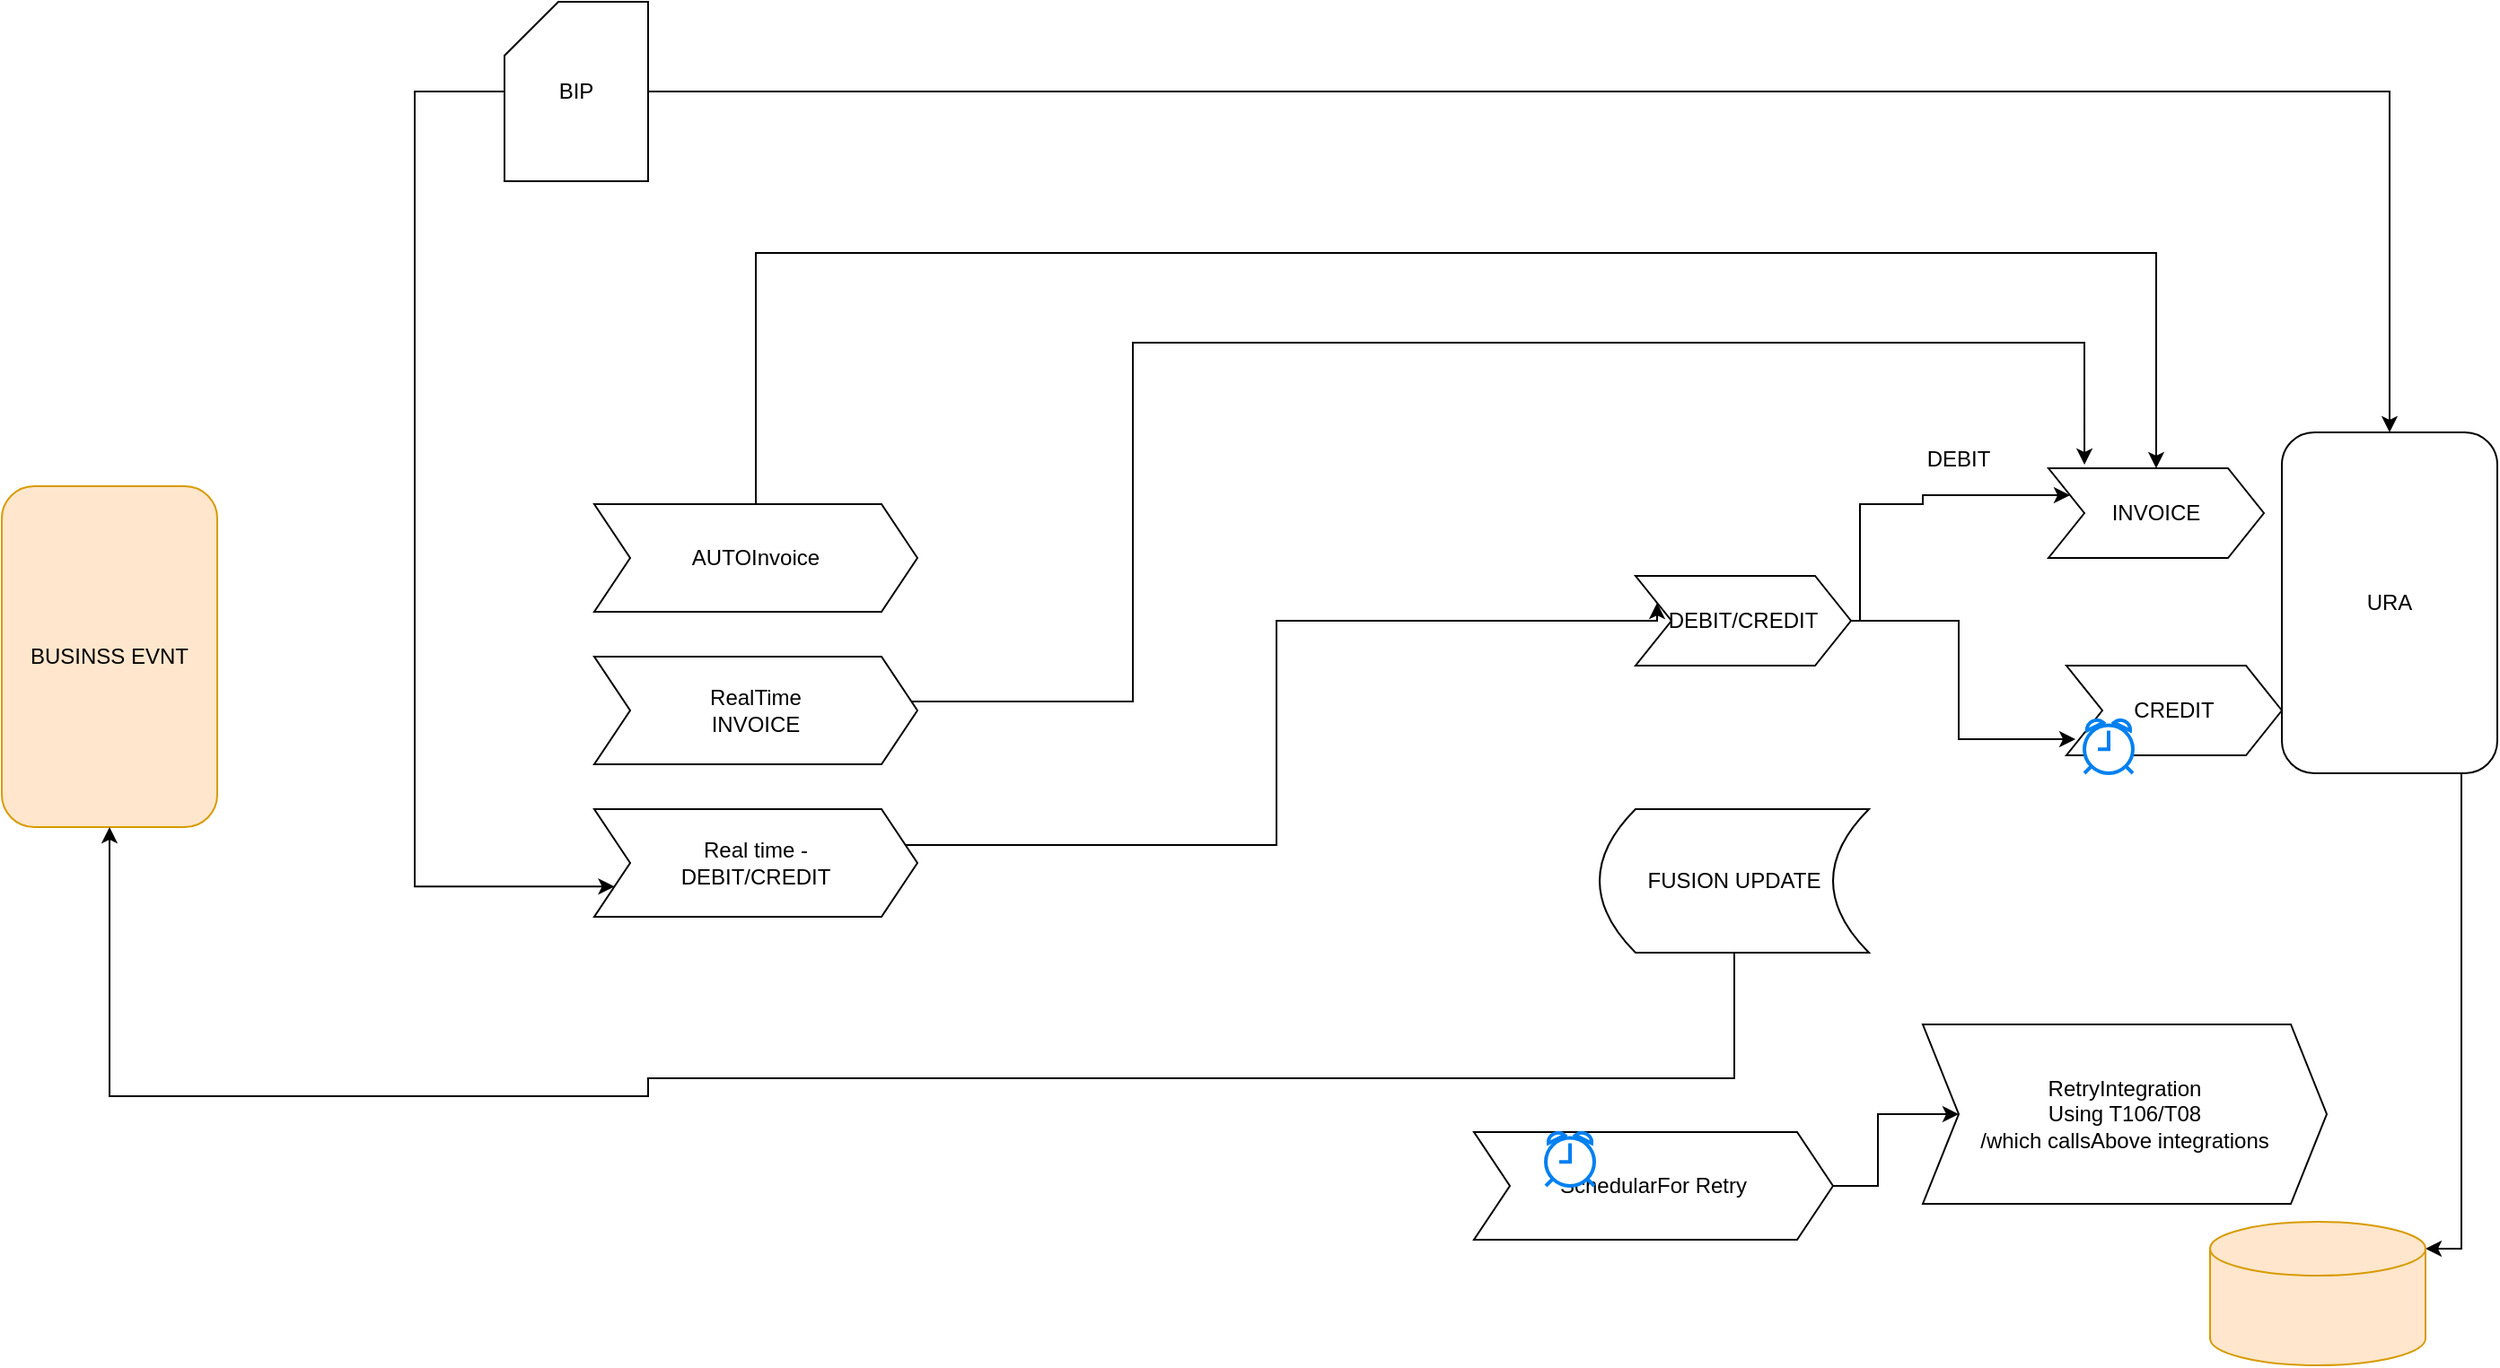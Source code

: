 <mxfile version="15.5.2" type="github">
  <diagram id="i8NB1QxHxisFIHtfq3lM" name="Page-1">
    <mxGraphModel dx="1800" dy="1523" grid="1" gridSize="10" guides="1" tooltips="1" connect="1" arrows="1" fold="1" page="1" pageScale="1" pageWidth="850" pageHeight="1100" math="0" shadow="0">
      <root>
        <mxCell id="0" />
        <mxCell id="1" parent="0" />
        <mxCell id="YZl-mbiduOqZtuCOP67Z-1" value="BUSINSS EVNT" style="rounded=1;whiteSpace=wrap;html=1;hachureGap=4;pointerEvents=0;fillColor=#ffe6cc;strokeColor=#d79b00;" parent="1" vertex="1">
          <mxGeometry x="-550" y="70" width="120" height="190" as="geometry" />
        </mxCell>
        <mxCell id="oLoPcaxFbw4eC5uNV59j-11" style="edgeStyle=orthogonalEdgeStyle;rounded=0;orthogonalLoop=1;jettySize=auto;html=1;entryX=1;entryY=0;entryDx=0;entryDy=15;entryPerimeter=0;" parent="1" source="YZl-mbiduOqZtuCOP67Z-2" target="YZl-mbiduOqZtuCOP67Z-3" edge="1">
          <mxGeometry relative="1" as="geometry">
            <Array as="points">
              <mxPoint x="820" y="495" />
            </Array>
          </mxGeometry>
        </mxCell>
        <mxCell id="YZl-mbiduOqZtuCOP67Z-2" value="URA " style="rounded=1;whiteSpace=wrap;html=1;hachureGap=4;pointerEvents=0;" parent="1" vertex="1">
          <mxGeometry x="720" y="40" width="120" height="190" as="geometry" />
        </mxCell>
        <mxCell id="YZl-mbiduOqZtuCOP67Z-3" value="" style="shape=cylinder3;whiteSpace=wrap;html=1;boundedLbl=1;backgroundOutline=1;size=15;hachureGap=4;pointerEvents=0;fillColor=#ffe6cc;strokeColor=#d79b00;" parent="1" vertex="1">
          <mxGeometry x="680" y="480" width="120" height="80" as="geometry" />
        </mxCell>
        <mxCell id="cp9Lhts_aaOxxvT8MvUV-3" style="edgeStyle=orthogonalEdgeStyle;rounded=0;orthogonalLoop=1;jettySize=auto;html=1;" parent="1" source="cp9Lhts_aaOxxvT8MvUV-1" target="YZl-mbiduOqZtuCOP67Z-2" edge="1">
          <mxGeometry relative="1" as="geometry" />
        </mxCell>
        <mxCell id="pP53KTpZ6C_6MqTX0sqI-4" style="edgeStyle=orthogonalEdgeStyle;rounded=0;orthogonalLoop=1;jettySize=auto;html=1;entryX=0;entryY=0.75;entryDx=0;entryDy=0;" edge="1" parent="1" source="cp9Lhts_aaOxxvT8MvUV-1" target="oLoPcaxFbw4eC5uNV59j-18">
          <mxGeometry relative="1" as="geometry">
            <mxPoint x="-230" y="100" as="targetPoint" />
            <Array as="points">
              <mxPoint x="-320" y="-150" />
              <mxPoint x="-320" y="293" />
            </Array>
          </mxGeometry>
        </mxCell>
        <mxCell id="cp9Lhts_aaOxxvT8MvUV-1" value="BIP" style="shape=card;whiteSpace=wrap;html=1;" parent="1" vertex="1">
          <mxGeometry x="-270" y="-200" width="80" height="100" as="geometry" />
        </mxCell>
        <mxCell id="oLoPcaxFbw4eC5uNV59j-1" value="INVOICE" style="shape=step;perimeter=stepPerimeter;whiteSpace=wrap;html=1;fixedSize=1;" parent="1" vertex="1">
          <mxGeometry x="590" y="60" width="120" height="50" as="geometry" />
        </mxCell>
        <mxCell id="oLoPcaxFbw4eC5uNV59j-6" style="edgeStyle=orthogonalEdgeStyle;rounded=0;orthogonalLoop=1;jettySize=auto;html=1;entryX=0;entryY=0.25;entryDx=0;entryDy=0;" parent="1" source="oLoPcaxFbw4eC5uNV59j-4" target="oLoPcaxFbw4eC5uNV59j-1" edge="1">
          <mxGeometry relative="1" as="geometry">
            <mxPoint x="590" y="40" as="targetPoint" />
            <Array as="points">
              <mxPoint x="485" y="80" />
              <mxPoint x="520" y="80" />
              <mxPoint x="520" y="75" />
            </Array>
          </mxGeometry>
        </mxCell>
        <mxCell id="oLoPcaxFbw4eC5uNV59j-8" style="edgeStyle=orthogonalEdgeStyle;rounded=0;orthogonalLoop=1;jettySize=auto;html=1;entryX=0.042;entryY=0.82;entryDx=0;entryDy=0;entryPerimeter=0;" parent="1" source="oLoPcaxFbw4eC5uNV59j-4" target="oLoPcaxFbw4eC5uNV59j-5" edge="1">
          <mxGeometry relative="1" as="geometry" />
        </mxCell>
        <mxCell id="oLoPcaxFbw4eC5uNV59j-4" value="DEBIT/CREDIT" style="shape=step;perimeter=stepPerimeter;whiteSpace=wrap;html=1;fixedSize=1;" parent="1" vertex="1">
          <mxGeometry x="360" y="120" width="120" height="50" as="geometry" />
        </mxCell>
        <mxCell id="oLoPcaxFbw4eC5uNV59j-5" value="CREDIT" style="shape=step;perimeter=stepPerimeter;whiteSpace=wrap;html=1;fixedSize=1;" parent="1" vertex="1">
          <mxGeometry x="600" y="170" width="120" height="50" as="geometry" />
        </mxCell>
        <mxCell id="oLoPcaxFbw4eC5uNV59j-7" value="DEBIT" style="text;html=1;strokeColor=none;fillColor=none;align=center;verticalAlign=middle;whiteSpace=wrap;rounded=0;" parent="1" vertex="1">
          <mxGeometry x="510" y="40" width="60" height="30" as="geometry" />
        </mxCell>
        <mxCell id="oLoPcaxFbw4eC5uNV59j-9" value="" style="html=1;verticalLabelPosition=bottom;align=center;labelBackgroundColor=#ffffff;verticalAlign=top;strokeWidth=2;strokeColor=#0080F0;shadow=0;dashed=0;shape=mxgraph.ios7.icons.alarm_clock;" parent="1" vertex="1">
          <mxGeometry x="610" y="200" width="27" height="30" as="geometry" />
        </mxCell>
        <mxCell id="oLoPcaxFbw4eC5uNV59j-14" value="" style="edgeStyle=orthogonalEdgeStyle;rounded=0;orthogonalLoop=1;jettySize=auto;html=1;" parent="1" source="oLoPcaxFbw4eC5uNV59j-10" target="oLoPcaxFbw4eC5uNV59j-13" edge="1">
          <mxGeometry relative="1" as="geometry" />
        </mxCell>
        <mxCell id="oLoPcaxFbw4eC5uNV59j-10" value="SchedularFor Retry" style="shape=step;perimeter=stepPerimeter;whiteSpace=wrap;html=1;fixedSize=1;" parent="1" vertex="1">
          <mxGeometry x="270" y="430" width="200" height="60" as="geometry" />
        </mxCell>
        <mxCell id="oLoPcaxFbw4eC5uNV59j-12" value="" style="html=1;verticalLabelPosition=bottom;align=center;labelBackgroundColor=#ffffff;verticalAlign=top;strokeWidth=2;strokeColor=#0080F0;shadow=0;dashed=0;shape=mxgraph.ios7.icons.alarm_clock;" parent="1" vertex="1">
          <mxGeometry x="310" y="430" width="27" height="30" as="geometry" />
        </mxCell>
        <mxCell id="oLoPcaxFbw4eC5uNV59j-13" value="&lt;div&gt;RetryIntegration &lt;br&gt;&lt;/div&gt;&lt;div&gt;Using T106/T08&lt;/div&gt;&lt;div&gt;/which callsAbove integrations &lt;/div&gt;" style="shape=step;perimeter=stepPerimeter;whiteSpace=wrap;html=1;fixedSize=1;" parent="1" vertex="1">
          <mxGeometry x="520" y="370" width="225" height="100" as="geometry" />
        </mxCell>
        <mxCell id="pP53KTpZ6C_6MqTX0sqI-1" style="edgeStyle=orthogonalEdgeStyle;rounded=0;orthogonalLoop=1;jettySize=auto;html=1;entryX=0.5;entryY=0;entryDx=0;entryDy=0;" edge="1" parent="1" source="oLoPcaxFbw4eC5uNV59j-16" target="oLoPcaxFbw4eC5uNV59j-1">
          <mxGeometry relative="1" as="geometry">
            <mxPoint x="670" y="-60" as="targetPoint" />
            <Array as="points">
              <mxPoint x="-130" y="-60" />
              <mxPoint x="650" y="-60" />
            </Array>
          </mxGeometry>
        </mxCell>
        <mxCell id="oLoPcaxFbw4eC5uNV59j-16" value="AUTOInvoice " style="shape=step;perimeter=stepPerimeter;whiteSpace=wrap;html=1;fixedSize=1;" parent="1" vertex="1">
          <mxGeometry x="-220" y="80" width="180" height="60" as="geometry" />
        </mxCell>
        <mxCell id="pP53KTpZ6C_6MqTX0sqI-2" style="edgeStyle=orthogonalEdgeStyle;rounded=0;orthogonalLoop=1;jettySize=auto;html=1;entryX=0.167;entryY=-0.04;entryDx=0;entryDy=0;entryPerimeter=0;" edge="1" parent="1" source="oLoPcaxFbw4eC5uNV59j-17" target="oLoPcaxFbw4eC5uNV59j-1">
          <mxGeometry relative="1" as="geometry">
            <mxPoint x="590" y="-20" as="targetPoint" />
            <Array as="points">
              <mxPoint x="80" y="190" />
              <mxPoint x="80" y="-10" />
              <mxPoint x="610" y="-10" />
            </Array>
          </mxGeometry>
        </mxCell>
        <mxCell id="oLoPcaxFbw4eC5uNV59j-17" value="&lt;div&gt;RealTime&lt;br&gt;&lt;/div&gt;&lt;div&gt;INVOICE&lt;/div&gt;" style="shape=step;perimeter=stepPerimeter;whiteSpace=wrap;html=1;fixedSize=1;" parent="1" vertex="1">
          <mxGeometry x="-220" y="165" width="180" height="60" as="geometry" />
        </mxCell>
        <mxCell id="pP53KTpZ6C_6MqTX0sqI-3" style="edgeStyle=orthogonalEdgeStyle;rounded=0;orthogonalLoop=1;jettySize=auto;html=1;entryX=0;entryY=0.25;entryDx=0;entryDy=0;" edge="1" parent="1" source="oLoPcaxFbw4eC5uNV59j-18" target="oLoPcaxFbw4eC5uNV59j-4">
          <mxGeometry relative="1" as="geometry">
            <Array as="points">
              <mxPoint x="160" y="270" />
              <mxPoint x="160" y="145" />
              <mxPoint x="372" y="145" />
            </Array>
          </mxGeometry>
        </mxCell>
        <mxCell id="oLoPcaxFbw4eC5uNV59j-18" value="&lt;div&gt;Real time -&lt;/div&gt;&lt;div&gt;DEBIT/CREDIT&lt;/div&gt;" style="shape=step;perimeter=stepPerimeter;whiteSpace=wrap;html=1;fixedSize=1;" parent="1" vertex="1">
          <mxGeometry x="-220" y="250" width="180" height="60" as="geometry" />
        </mxCell>
        <mxCell id="pP53KTpZ6C_6MqTX0sqI-10" style="edgeStyle=orthogonalEdgeStyle;rounded=0;orthogonalLoop=1;jettySize=auto;html=1;" edge="1" parent="1" source="pP53KTpZ6C_6MqTX0sqI-9" target="YZl-mbiduOqZtuCOP67Z-1">
          <mxGeometry relative="1" as="geometry">
            <mxPoint x="-440" y="410" as="targetPoint" />
            <Array as="points">
              <mxPoint x="415" y="400" />
              <mxPoint x="-190" y="400" />
              <mxPoint x="-190" y="410" />
              <mxPoint x="-490" y="410" />
            </Array>
          </mxGeometry>
        </mxCell>
        <mxCell id="pP53KTpZ6C_6MqTX0sqI-9" value="FUSION UPDATE" style="shape=dataStorage;whiteSpace=wrap;html=1;fixedSize=1;" vertex="1" parent="1">
          <mxGeometry x="340" y="250" width="150" height="80" as="geometry" />
        </mxCell>
      </root>
    </mxGraphModel>
  </diagram>
</mxfile>
